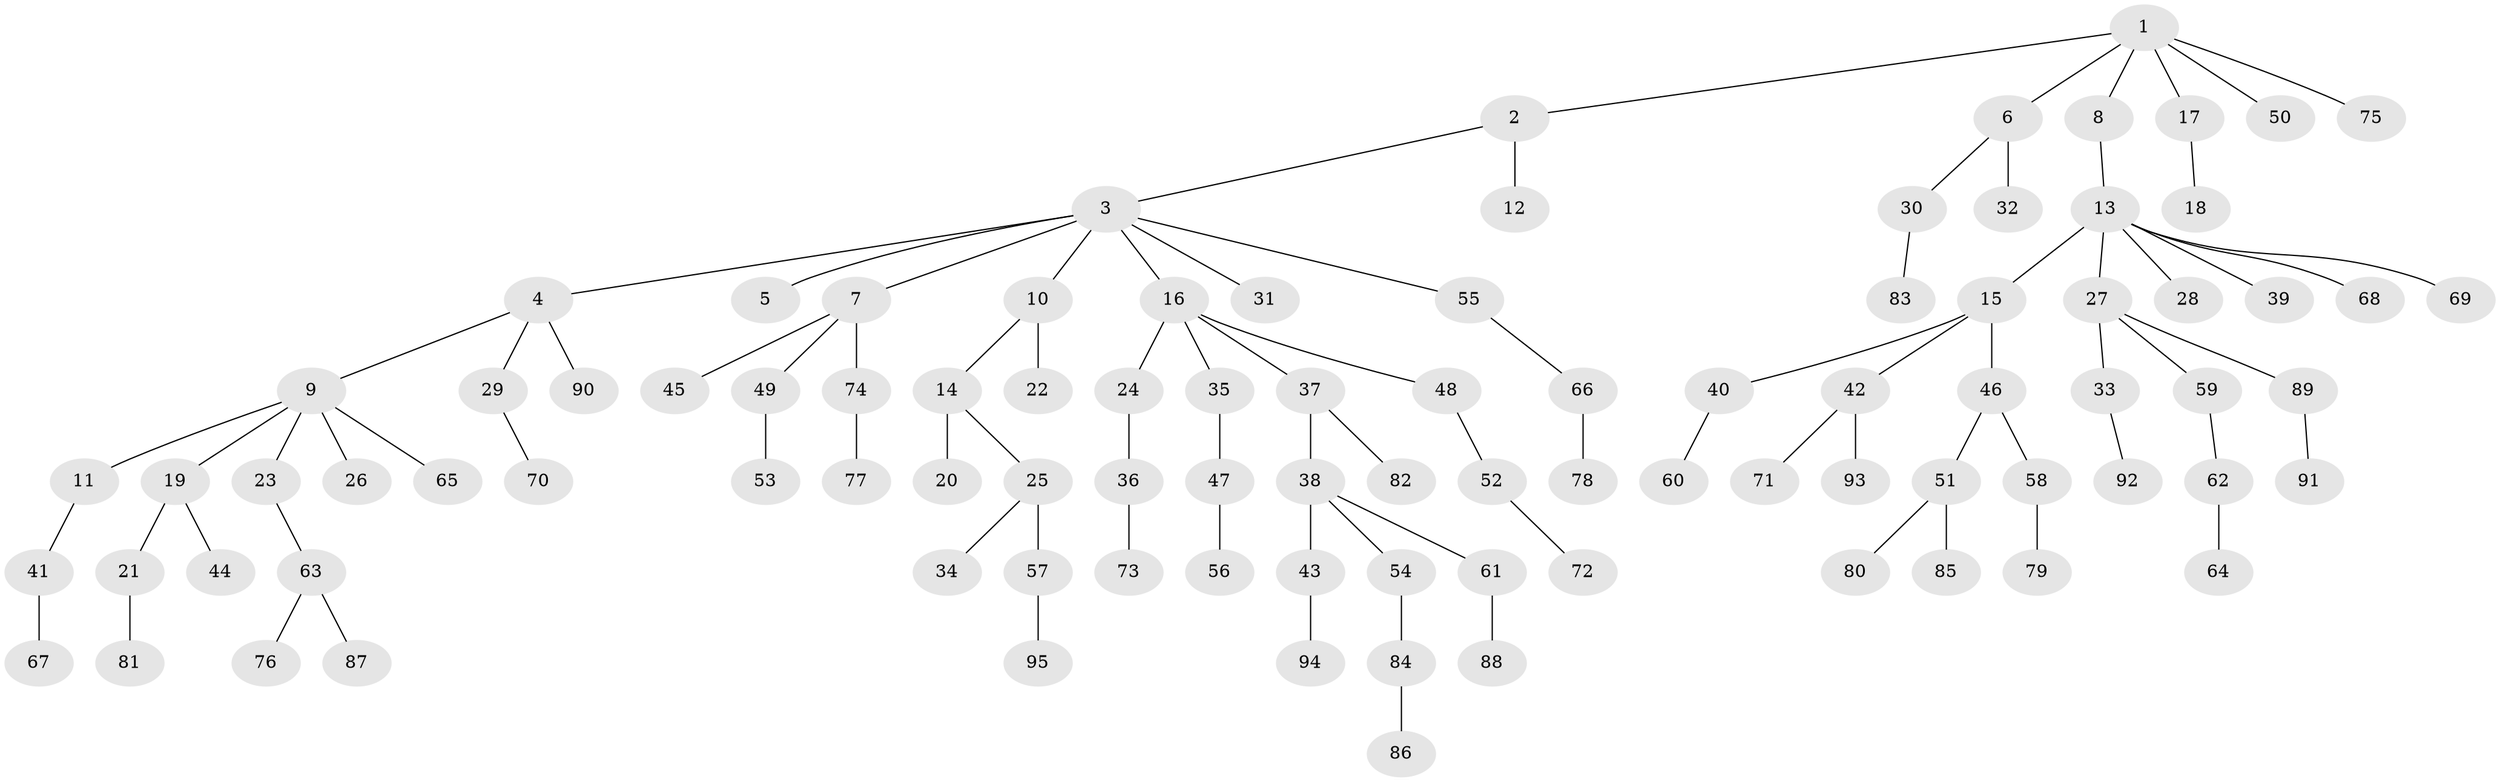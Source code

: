 // Generated by graph-tools (version 1.1) at 2025/37/03/09/25 02:37:08]
// undirected, 95 vertices, 94 edges
graph export_dot {
graph [start="1"]
  node [color=gray90,style=filled];
  1;
  2;
  3;
  4;
  5;
  6;
  7;
  8;
  9;
  10;
  11;
  12;
  13;
  14;
  15;
  16;
  17;
  18;
  19;
  20;
  21;
  22;
  23;
  24;
  25;
  26;
  27;
  28;
  29;
  30;
  31;
  32;
  33;
  34;
  35;
  36;
  37;
  38;
  39;
  40;
  41;
  42;
  43;
  44;
  45;
  46;
  47;
  48;
  49;
  50;
  51;
  52;
  53;
  54;
  55;
  56;
  57;
  58;
  59;
  60;
  61;
  62;
  63;
  64;
  65;
  66;
  67;
  68;
  69;
  70;
  71;
  72;
  73;
  74;
  75;
  76;
  77;
  78;
  79;
  80;
  81;
  82;
  83;
  84;
  85;
  86;
  87;
  88;
  89;
  90;
  91;
  92;
  93;
  94;
  95;
  1 -- 2;
  1 -- 6;
  1 -- 8;
  1 -- 17;
  1 -- 50;
  1 -- 75;
  2 -- 3;
  2 -- 12;
  3 -- 4;
  3 -- 5;
  3 -- 7;
  3 -- 10;
  3 -- 16;
  3 -- 31;
  3 -- 55;
  4 -- 9;
  4 -- 29;
  4 -- 90;
  6 -- 30;
  6 -- 32;
  7 -- 45;
  7 -- 49;
  7 -- 74;
  8 -- 13;
  9 -- 11;
  9 -- 19;
  9 -- 23;
  9 -- 26;
  9 -- 65;
  10 -- 14;
  10 -- 22;
  11 -- 41;
  13 -- 15;
  13 -- 27;
  13 -- 28;
  13 -- 39;
  13 -- 68;
  13 -- 69;
  14 -- 20;
  14 -- 25;
  15 -- 40;
  15 -- 42;
  15 -- 46;
  16 -- 24;
  16 -- 35;
  16 -- 37;
  16 -- 48;
  17 -- 18;
  19 -- 21;
  19 -- 44;
  21 -- 81;
  23 -- 63;
  24 -- 36;
  25 -- 34;
  25 -- 57;
  27 -- 33;
  27 -- 59;
  27 -- 89;
  29 -- 70;
  30 -- 83;
  33 -- 92;
  35 -- 47;
  36 -- 73;
  37 -- 38;
  37 -- 82;
  38 -- 43;
  38 -- 54;
  38 -- 61;
  40 -- 60;
  41 -- 67;
  42 -- 71;
  42 -- 93;
  43 -- 94;
  46 -- 51;
  46 -- 58;
  47 -- 56;
  48 -- 52;
  49 -- 53;
  51 -- 80;
  51 -- 85;
  52 -- 72;
  54 -- 84;
  55 -- 66;
  57 -- 95;
  58 -- 79;
  59 -- 62;
  61 -- 88;
  62 -- 64;
  63 -- 76;
  63 -- 87;
  66 -- 78;
  74 -- 77;
  84 -- 86;
  89 -- 91;
}
